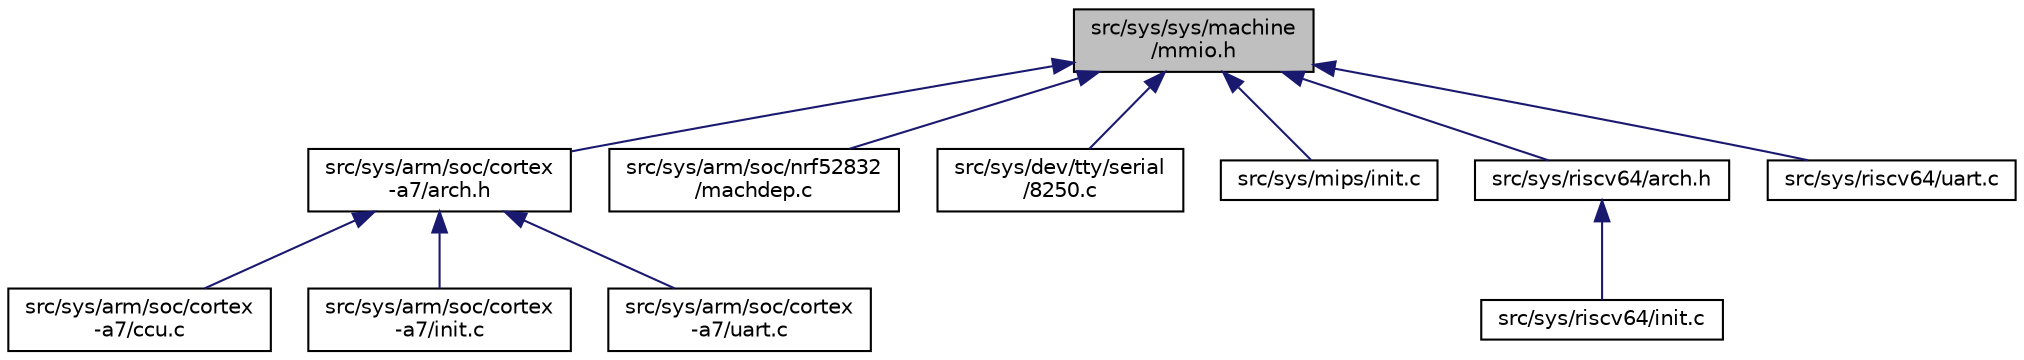 digraph "src/sys/sys/machine/mmio.h"
{
 // LATEX_PDF_SIZE
  edge [fontname="Helvetica",fontsize="10",labelfontname="Helvetica",labelfontsize="10"];
  node [fontname="Helvetica",fontsize="10",shape=record];
  Node1 [label="src/sys/sys/machine\l/mmio.h",height=0.2,width=0.4,color="black", fillcolor="grey75", style="filled", fontcolor="black",tooltip=" "];
  Node1 -> Node2 [dir="back",color="midnightblue",fontsize="10",style="solid",fontname="Helvetica"];
  Node2 [label="src/sys/arm/soc/cortex\l-a7/arch.h",height=0.2,width=0.4,color="black", fillcolor="white", style="filled",URL="$arm_2soc_2cortex-a7_2arch_8h.html",tooltip=" "];
  Node2 -> Node3 [dir="back",color="midnightblue",fontsize="10",style="solid",fontname="Helvetica"];
  Node3 [label="src/sys/arm/soc/cortex\l-a7/ccu.c",height=0.2,width=0.4,color="black", fillcolor="white", style="filled",URL="$ccu_8c.html",tooltip=" "];
  Node2 -> Node4 [dir="back",color="midnightblue",fontsize="10",style="solid",fontname="Helvetica"];
  Node4 [label="src/sys/arm/soc/cortex\l-a7/init.c",height=0.2,width=0.4,color="black", fillcolor="white", style="filled",URL="$arm_2soc_2cortex-a7_2init_8c.html",tooltip=" "];
  Node2 -> Node5 [dir="back",color="midnightblue",fontsize="10",style="solid",fontname="Helvetica"];
  Node5 [label="src/sys/arm/soc/cortex\l-a7/uart.c",height=0.2,width=0.4,color="black", fillcolor="white", style="filled",URL="$arm_2soc_2cortex-a7_2uart_8c.html",tooltip=" "];
  Node1 -> Node6 [dir="back",color="midnightblue",fontsize="10",style="solid",fontname="Helvetica"];
  Node6 [label="src/sys/arm/soc/nrf52832\l/machdep.c",height=0.2,width=0.4,color="black", fillcolor="white", style="filled",URL="$machdep_8c.html",tooltip=" "];
  Node1 -> Node7 [dir="back",color="midnightblue",fontsize="10",style="solid",fontname="Helvetica"];
  Node7 [label="src/sys/dev/tty/serial\l/8250.c",height=0.2,width=0.4,color="black", fillcolor="white", style="filled",URL="$8250_8c.html",tooltip=" "];
  Node1 -> Node8 [dir="back",color="midnightblue",fontsize="10",style="solid",fontname="Helvetica"];
  Node8 [label="src/sys/mips/init.c",height=0.2,width=0.4,color="black", fillcolor="white", style="filled",URL="$mips_2init_8c.html",tooltip=" "];
  Node1 -> Node9 [dir="back",color="midnightblue",fontsize="10",style="solid",fontname="Helvetica"];
  Node9 [label="src/sys/riscv64/arch.h",height=0.2,width=0.4,color="black", fillcolor="white", style="filled",URL="$riscv64_2arch_8h.html",tooltip=" "];
  Node9 -> Node10 [dir="back",color="midnightblue",fontsize="10",style="solid",fontname="Helvetica"];
  Node10 [label="src/sys/riscv64/init.c",height=0.2,width=0.4,color="black", fillcolor="white", style="filled",URL="$riscv64_2init_8c.html",tooltip=" "];
  Node1 -> Node11 [dir="back",color="midnightblue",fontsize="10",style="solid",fontname="Helvetica"];
  Node11 [label="src/sys/riscv64/uart.c",height=0.2,width=0.4,color="black", fillcolor="white", style="filled",URL="$riscv64_2uart_8c.html",tooltip=" "];
}
